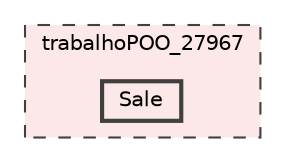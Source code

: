 digraph "D:/Aulas/POO/TP_POO_27967/trabalhoPOO_27967/Sale"
{
 // LATEX_PDF_SIZE
  bgcolor="transparent";
  edge [fontname=Helvetica,fontsize=10,labelfontname=Helvetica,labelfontsize=10];
  node [fontname=Helvetica,fontsize=10,shape=box,height=0.2,width=0.4];
  compound=true
  subgraph clusterdir_2febc12c3c491208b6bb30c417a778ab {
    graph [ bgcolor="#fce8e8", pencolor="grey25", label="trabalhoPOO_27967", fontname=Helvetica,fontsize=10 style="filled,dashed", URL="dir_2febc12c3c491208b6bb30c417a778ab.html",tooltip=""]
  dir_80ee2cc77e2300f9414356f29b1d5e0f [label="Sale", fillcolor="#fce8e8", color="grey25", style="filled,bold", URL="dir_80ee2cc77e2300f9414356f29b1d5e0f.html",tooltip=""];
  }
}
